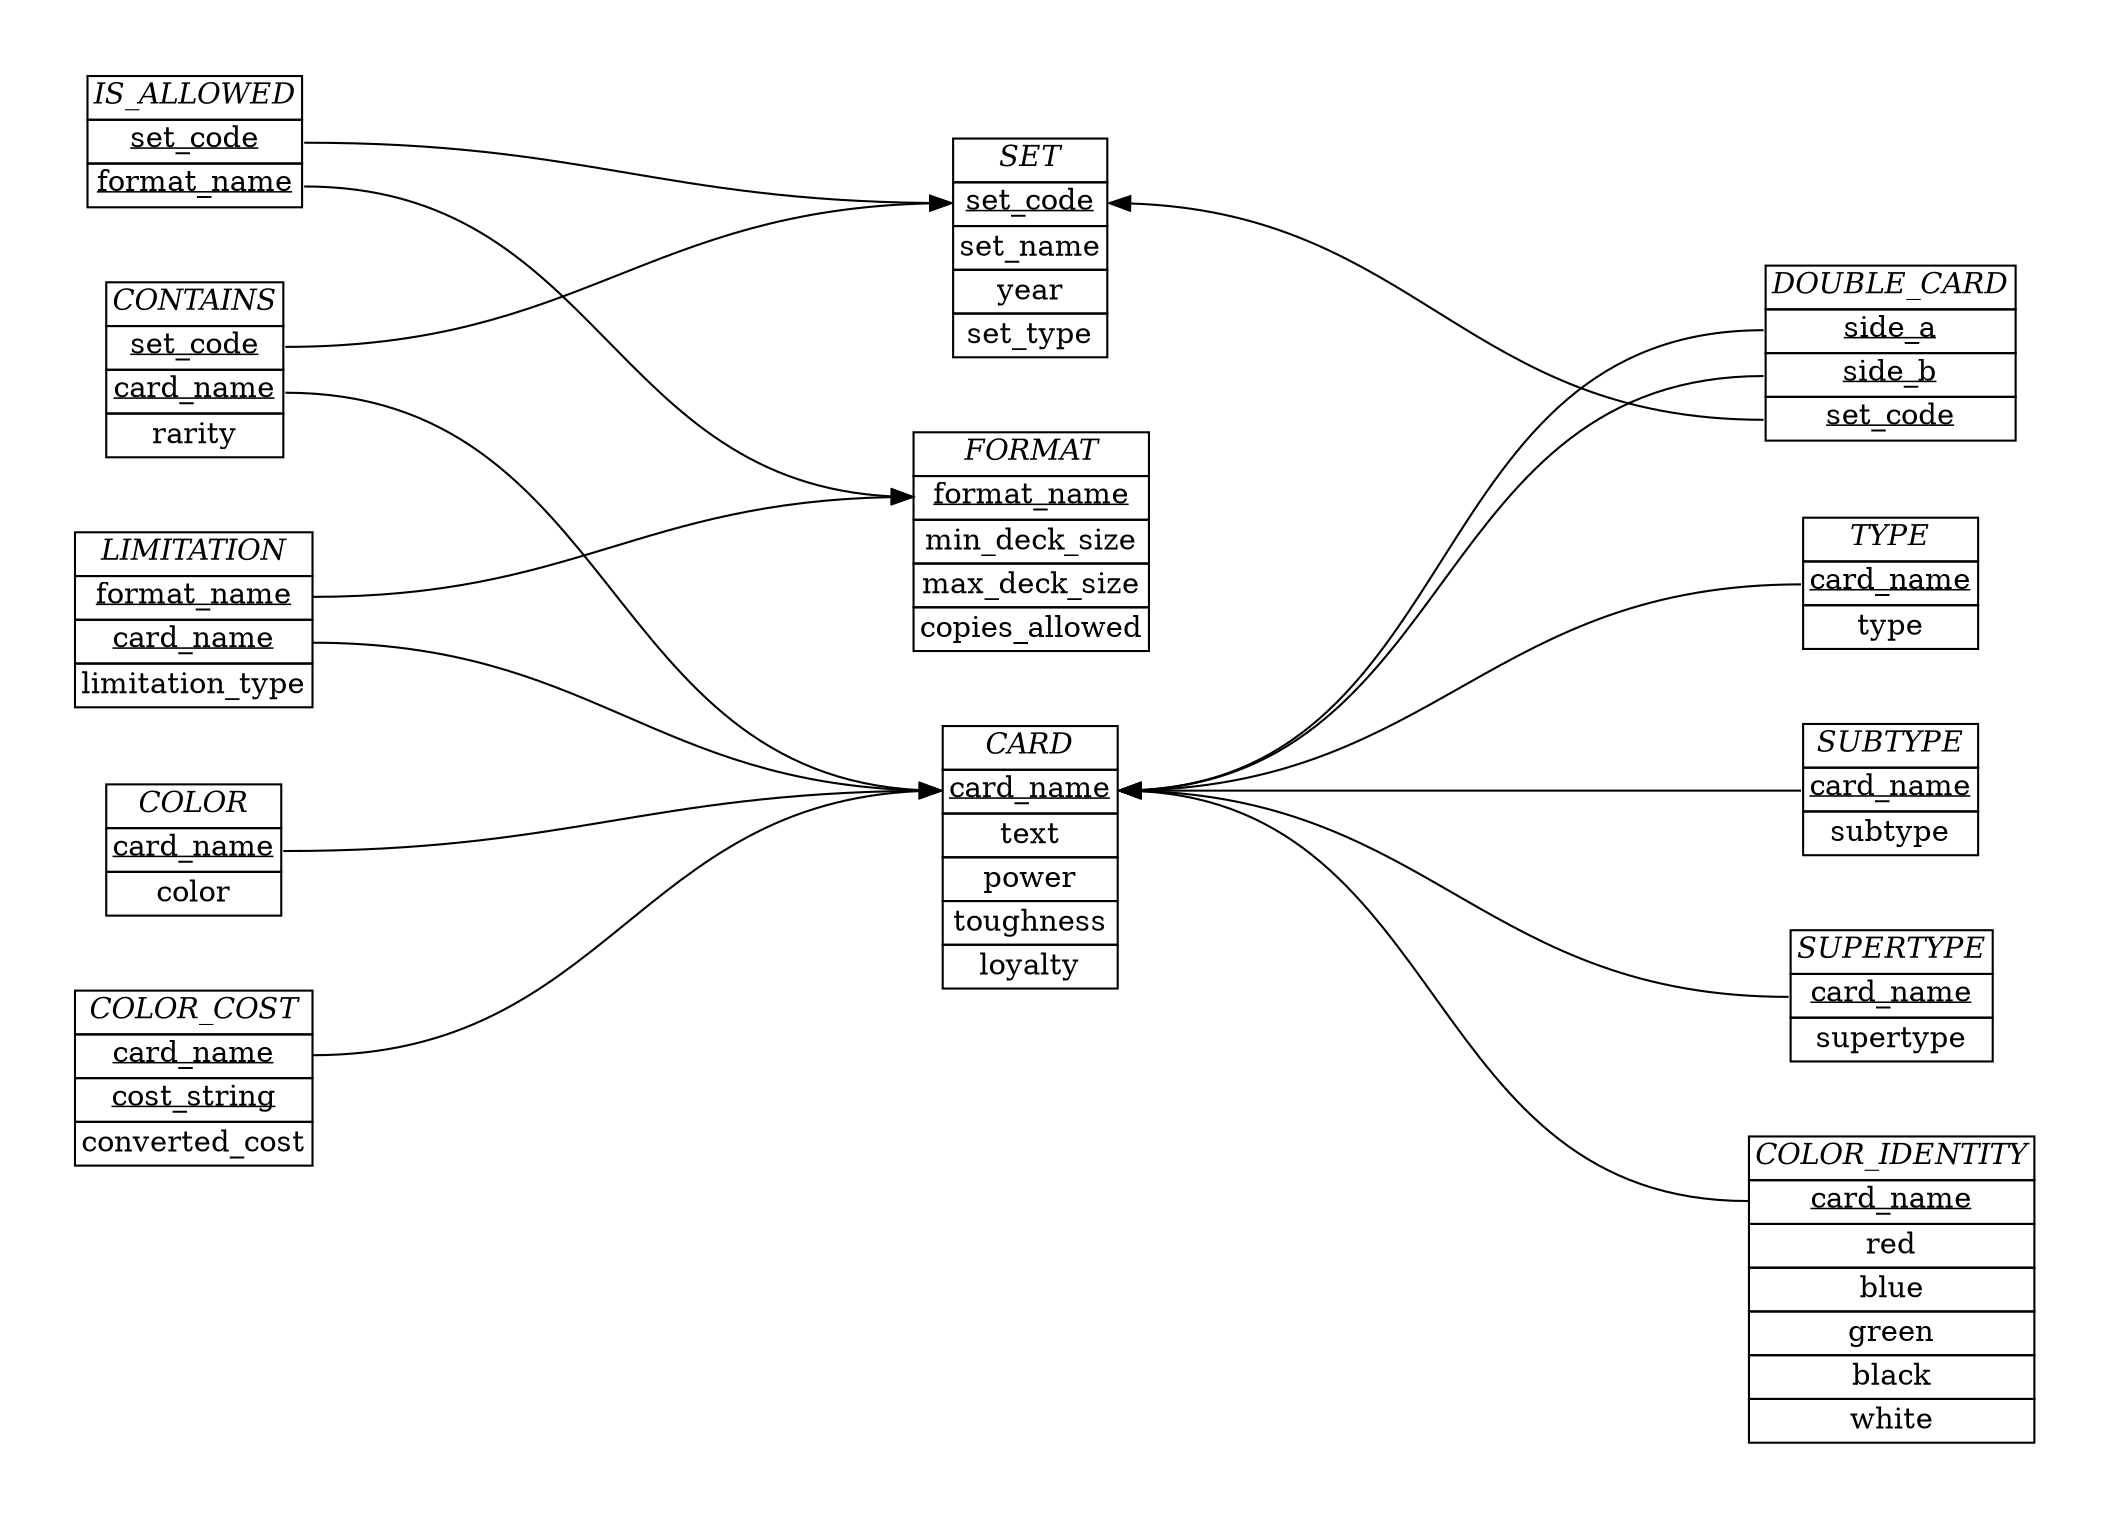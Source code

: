 digraph {
    graph [splines=true, pad="0.5", nodesep="0.5", ranksep="4"];
    node [shape=plain];
    rankdir=LR; 

    Format [label=<
        <table border="0" cellborder="1" cellspacing="0">
        <tr><td><i>FORMAT</i></td></tr>
        <tr><td port="1"><u>format_name</u></td></tr>
        <tr><td port="2">min_deck_size</td></tr>
        <tr><td port="3">max_deck_size</td></tr>
        <tr><td port="4">copies_allowed</td></tr>
        </table>>];

    Set [label=<
        <table border="0" cellborder="1" cellspacing="0">
        <tr><td><i>SET</i></td></tr>
        <tr><td port="1"><u><font color="black">set_code</font></u></td></tr>
        <tr><td port="2"><font color="black">set_name</font></td></tr>
        <tr><td port="3">year</td></tr>
        <tr><td port="4">set_type</td></tr>
        </table>>];

    Card [label=<
        <table border="0" cellborder="1" cellspacing="0">
        <tr><td><i>CARD</i></td></tr>
        <tr><td port="1"><u><font color="black">card_name</font></u></td></tr>
        <tr><td port="2">text</td></tr>
        <tr><td port="3">power</td></tr>
        <tr><td port="4">toughness</td></tr>
        <tr><td port="5">loyalty</td></tr>
        </table>>];

    Contains [label=<
        <table border="0" cellborder="1" cellspacing="0">
        <tr><td><i>CONTAINS</i></td></tr>
        <tr><td port="1"><u>set_code</u></td></tr>
        <tr><td port="2"><u>card_name</u></td></tr>
        <tr><td port="3">rarity</td></tr>
        </table>>];

    Is_allowed [label=<
        <table border="0" cellborder="1" cellspacing="0">
        <tr><td><i>IS_ALLOWED</i></td></tr>
        <tr><td port="1"><u>set_code</u></td></tr>
        <tr><td port="2"><u>format_name</u></td></tr>
        </table>>];

    Double_card [label=<
        <table border="0" cellborder="1" cellspacing="0">
        <tr><td><i>DOUBLE_CARD</i></td></tr>
        <tr><td port="1"><u>side_a</u></td></tr>
        <tr><td port="2"><u>side_b</u></td></tr>
        <tr><td port="3"><u>set_code</u></td></tr>
        </table>>];

    Limitation [label=< <table border="0" cellborder="1" cellspacing="0">
    <tr><td><i>LIMITATION</i></td></tr>
    <tr><td port="1"><u>format_name</u></td></tr>
    <tr><td port="2"><u>card_name</u></td></tr>
    <tr><td port="3">limitation_type</td></tr>
    </table>>];

    Type [label=<
        <table border="0" cellborder="1" cellspacing="0">
        <tr><td><i>TYPE</i></td></tr>
        <tr><td port="1"><u>card_name</u></td></tr>
        <tr><td port="2">type</td></tr>
        </table>>];

    Subtype [label=<
        <table border="0" cellborder="1" cellspacing="0">
        <tr><td><i>SUBTYPE</i></td></tr>
        <tr><td port="1"><u>card_name</u></td></tr>
        <tr><td port="2">subtype</td></tr>
        </table>>];

    Supertype [label=<
        <table border="0" cellborder="1" cellspacing="0">
        <tr><td><i>SUPERTYPE</i></td></tr>
        <tr><td port="1"><u>card_name</u></td></tr>
        <tr><td port="2">supertype</td></tr>
        </table>>];

    Color_identity [label=<
        <table border="0" cellborder="1" cellspacing="0">
        <tr><td><i>COLOR_IDENTITY</i></td></tr>
        <tr><td port="1"><u>card_name</u></td></tr>
        <tr><td port="2">red</td></tr>
        <tr><td port="3">blue</td></tr>
        <tr><td port="4">green</td></tr>
        <tr><td port="5">black</td></tr>
        <tr><td port="6">white</td></tr>
        </table>>];

    Color_cost [label=<
        <table border="0" cellborder="1" cellspacing="0">
        <tr><td><i>COLOR_COST</i></td></tr>
        <tr><td port="1"><u>card_name</u></td></tr>
        <tr><td port="2"><u>cost_string</u></td></tr>
        <tr><td port="9">converted_cost</td></tr>
        </table>>];

    Color [label=<
        <table border="0" cellborder="1" cellspacing="0">
        <tr><td><i>COLOR</i></td></tr>
        <tr><td port="1"><u>card_name</u></td></tr>
        <tr><td port="2">color</td></tr>
        </table>>];

    Is_allowed:1 -> Set:1 [color=black];
    Is_allowed:2 -> Format:1;

    Contains:1 -> Set:1 [color=black];
    Contains:2 -> Card:1;

    Limitation:1 -> Format:1;
    Limitation:2 -> Card:1;

    Color:1 -> Card:1;

    Color_cost:1 -> Card:1;

    edge [dir="back"];

    Card:1 -> Double_card:1;
    Card:1 -> Double_card:2;
    Set:1 -> Double_card:3;


    Card:1 -> Subtype:1;

    Card:1 -> Type:1;

    Card:1 -> Supertype:1 ;

    Card:1 -> Color_identity:1;
}
